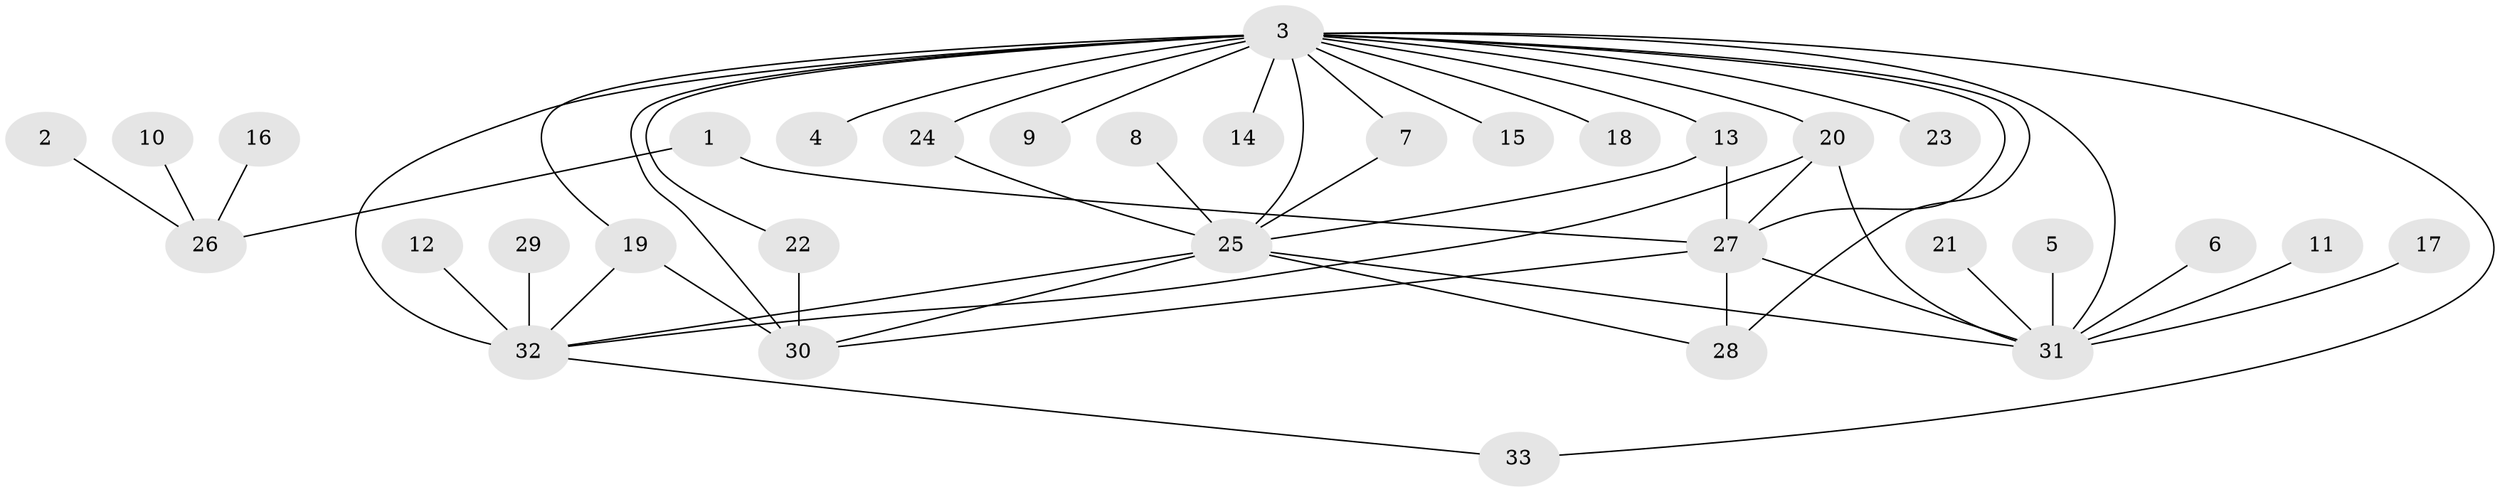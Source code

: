 // original degree distribution, {18: 0.015151515151515152, 12: 0.015151515151515152, 7: 0.015151515151515152, 13: 0.015151515151515152, 2: 0.25757575757575757, 1: 0.48484848484848486, 5: 0.030303030303030304, 6: 0.06060606060606061, 10: 0.015151515151515152, 9: 0.015151515151515152, 8: 0.015151515151515152, 3: 0.045454545454545456, 4: 0.015151515151515152}
// Generated by graph-tools (version 1.1) at 2025/25/03/09/25 03:25:55]
// undirected, 33 vertices, 50 edges
graph export_dot {
graph [start="1"]
  node [color=gray90,style=filled];
  1;
  2;
  3;
  4;
  5;
  6;
  7;
  8;
  9;
  10;
  11;
  12;
  13;
  14;
  15;
  16;
  17;
  18;
  19;
  20;
  21;
  22;
  23;
  24;
  25;
  26;
  27;
  28;
  29;
  30;
  31;
  32;
  33;
  1 -- 26 [weight=1.0];
  1 -- 27 [weight=1.0];
  2 -- 26 [weight=1.0];
  3 -- 4 [weight=1.0];
  3 -- 7 [weight=1.0];
  3 -- 9 [weight=1.0];
  3 -- 13 [weight=1.0];
  3 -- 14 [weight=1.0];
  3 -- 15 [weight=1.0];
  3 -- 18 [weight=1.0];
  3 -- 19 [weight=1.0];
  3 -- 20 [weight=1.0];
  3 -- 22 [weight=1.0];
  3 -- 23 [weight=1.0];
  3 -- 24 [weight=2.0];
  3 -- 25 [weight=1.0];
  3 -- 27 [weight=2.0];
  3 -- 28 [weight=1.0];
  3 -- 30 [weight=2.0];
  3 -- 31 [weight=1.0];
  3 -- 32 [weight=3.0];
  3 -- 33 [weight=1.0];
  5 -- 31 [weight=1.0];
  6 -- 31 [weight=1.0];
  7 -- 25 [weight=1.0];
  8 -- 25 [weight=1.0];
  10 -- 26 [weight=1.0];
  11 -- 31 [weight=1.0];
  12 -- 32 [weight=1.0];
  13 -- 25 [weight=1.0];
  13 -- 27 [weight=1.0];
  16 -- 26 [weight=1.0];
  17 -- 31 [weight=1.0];
  19 -- 30 [weight=1.0];
  19 -- 32 [weight=1.0];
  20 -- 27 [weight=2.0];
  20 -- 31 [weight=1.0];
  20 -- 32 [weight=1.0];
  21 -- 31 [weight=1.0];
  22 -- 30 [weight=1.0];
  24 -- 25 [weight=1.0];
  25 -- 28 [weight=1.0];
  25 -- 30 [weight=2.0];
  25 -- 31 [weight=1.0];
  25 -- 32 [weight=1.0];
  27 -- 28 [weight=2.0];
  27 -- 30 [weight=1.0];
  27 -- 31 [weight=1.0];
  29 -- 32 [weight=1.0];
  32 -- 33 [weight=1.0];
}
